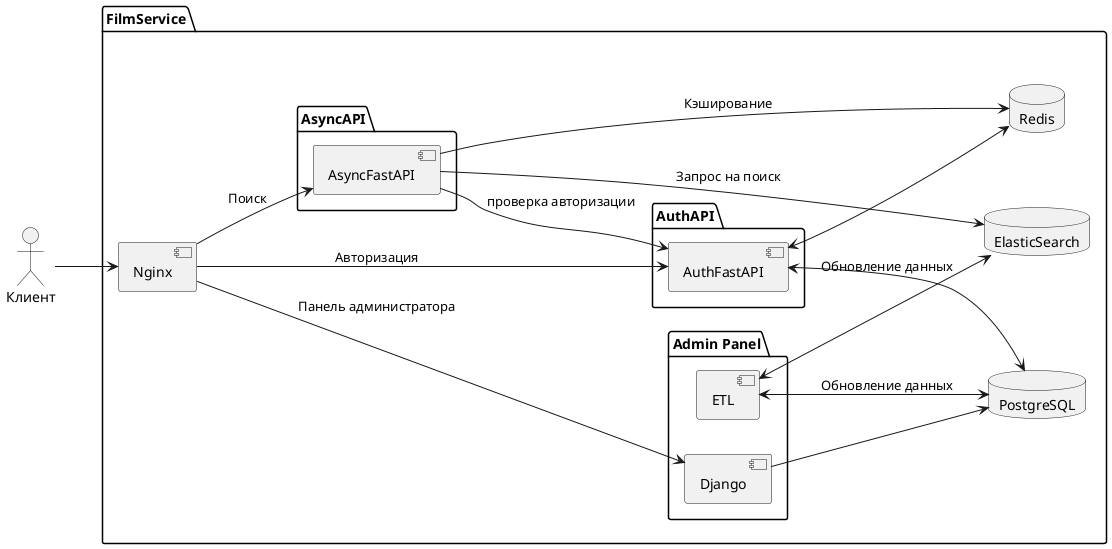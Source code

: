 @startuml

actor Клиент as Client

package FilmService as FS {
    component Nginx

    database PostgreSQL
    database ElasticSearch
    database Redis

    package "Admin Panel" as AP {
        component Django
        component ETL
    }
    package "AuthAPI" as Auth {
        component AuthFastAPI
    }
    package "AsyncAPI" as Async {
        component AsyncFastAPI
    }

}

left to right direction
Client --> Nginx

Nginx --> Django: Панель администратора
ETL <--> PostgreSQL: Обновление данных
ETL <--> ElasticSearch: Обновление данных
Django --> PostgreSQL

Nginx --> AuthFastAPI: Авторизация
AuthFastAPI <--> PostgreSQL
AuthFastAPI <--> Redis

Nginx --> AsyncFastAPI: Поиск

AsyncFastAPI --> AuthFastAPI: проверка авторизации
AsyncFastAPI --> ElasticSearch: Запрос на поиск
AsyncFastAPI --> Redis: Кэширование

@enduml
